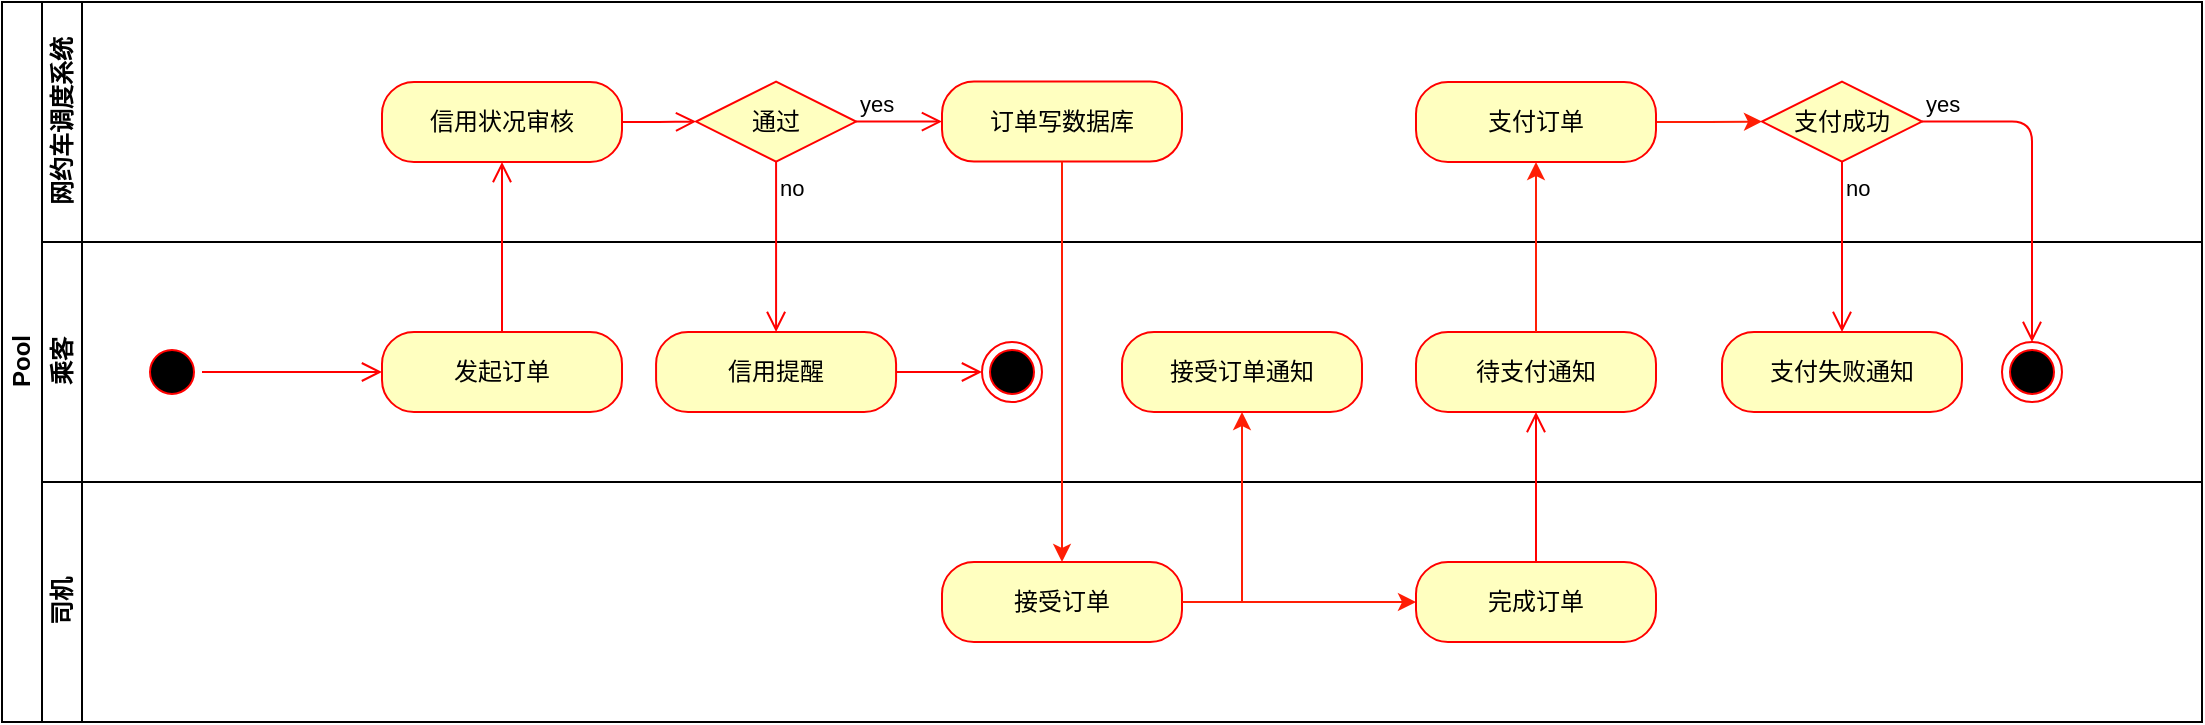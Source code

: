 <mxfile version="14.7.7" type="github">
  <diagram id="prtHgNgQTEPvFCAcTncT" name="Page-1">
    <mxGraphModel dx="990" dy="547" grid="1" gridSize="10" guides="1" tooltips="1" connect="1" arrows="1" fold="1" page="1" pageScale="1" pageWidth="827" pageHeight="1169" math="0" shadow="0">
      <root>
        <mxCell id="0" />
        <mxCell id="1" parent="0" />
        <mxCell id="dNxyNK7c78bLwvsdeMH5-19" value="Pool" style="swimlane;html=1;childLayout=stackLayout;resizeParent=1;resizeParentMax=0;horizontal=0;startSize=20;horizontalStack=0;" parent="1" vertex="1">
          <mxGeometry x="120" y="120" width="1100" height="360" as="geometry" />
        </mxCell>
        <mxCell id="dNxyNK7c78bLwvsdeMH5-20" value="网约车调度系统" style="swimlane;html=1;startSize=20;horizontal=0;" parent="dNxyNK7c78bLwvsdeMH5-19" vertex="1">
          <mxGeometry x="20" width="1080" height="120" as="geometry" />
        </mxCell>
        <mxCell id="yEqtPaHpIFNgF-2oCyAr-17" value="信用状况审核" style="rounded=1;whiteSpace=wrap;html=1;arcSize=40;fontColor=#000000;fillColor=#ffffc0;strokeColor=#ff0000;" vertex="1" parent="dNxyNK7c78bLwvsdeMH5-20">
          <mxGeometry x="170" y="40" width="120" height="40" as="geometry" />
        </mxCell>
        <mxCell id="yEqtPaHpIFNgF-2oCyAr-18" value="" style="edgeStyle=orthogonalEdgeStyle;html=1;verticalAlign=bottom;endArrow=open;endSize=8;strokeColor=#ff0000;entryX=0;entryY=0.5;entryDx=0;entryDy=0;" edge="1" source="yEqtPaHpIFNgF-2oCyAr-17" parent="dNxyNK7c78bLwvsdeMH5-20" target="yEqtPaHpIFNgF-2oCyAr-24">
          <mxGeometry relative="1" as="geometry">
            <mxPoint x="320" y="60" as="targetPoint" />
          </mxGeometry>
        </mxCell>
        <mxCell id="yEqtPaHpIFNgF-2oCyAr-24" value="通过" style="rhombus;whiteSpace=wrap;html=1;fillColor=#ffffc0;strokeColor=#ff0000;" vertex="1" parent="dNxyNK7c78bLwvsdeMH5-20">
          <mxGeometry x="327.04" y="39.8" width="80" height="40" as="geometry" />
        </mxCell>
        <mxCell id="yEqtPaHpIFNgF-2oCyAr-25" value="yes" style="edgeStyle=orthogonalEdgeStyle;html=1;align=left;verticalAlign=bottom;endArrow=open;endSize=8;strokeColor=#ff0000;entryX=0;entryY=0.5;entryDx=0;entryDy=0;" edge="1" source="yEqtPaHpIFNgF-2oCyAr-24" parent="dNxyNK7c78bLwvsdeMH5-20" target="yEqtPaHpIFNgF-2oCyAr-29">
          <mxGeometry x="-1" relative="1" as="geometry">
            <mxPoint x="460" y="60" as="targetPoint" />
          </mxGeometry>
        </mxCell>
        <mxCell id="yEqtPaHpIFNgF-2oCyAr-29" value="订单写数据库" style="rounded=1;whiteSpace=wrap;html=1;arcSize=40;fontColor=#000000;fillColor=#ffffc0;strokeColor=#ff0000;" vertex="1" parent="dNxyNK7c78bLwvsdeMH5-20">
          <mxGeometry x="450" y="39.8" width="120" height="40" as="geometry" />
        </mxCell>
        <mxCell id="yEqtPaHpIFNgF-2oCyAr-49" style="edgeStyle=orthogonalEdgeStyle;rounded=0;orthogonalLoop=1;jettySize=auto;html=1;entryX=0;entryY=0.5;entryDx=0;entryDy=0;strokeColor=#FF1E05;" edge="1" parent="dNxyNK7c78bLwvsdeMH5-20" source="yEqtPaHpIFNgF-2oCyAr-44" target="yEqtPaHpIFNgF-2oCyAr-46">
          <mxGeometry relative="1" as="geometry" />
        </mxCell>
        <mxCell id="yEqtPaHpIFNgF-2oCyAr-44" value="支付订单" style="rounded=1;whiteSpace=wrap;html=1;arcSize=40;fontColor=#000000;fillColor=#ffffc0;strokeColor=#ff0000;" vertex="1" parent="dNxyNK7c78bLwvsdeMH5-20">
          <mxGeometry x="687" y="40" width="120" height="40" as="geometry" />
        </mxCell>
        <mxCell id="yEqtPaHpIFNgF-2oCyAr-46" value="支付成功" style="rhombus;whiteSpace=wrap;html=1;fillColor=#ffffc0;strokeColor=#ff0000;" vertex="1" parent="dNxyNK7c78bLwvsdeMH5-20">
          <mxGeometry x="860" y="39.8" width="80" height="40" as="geometry" />
        </mxCell>
        <mxCell id="dNxyNK7c78bLwvsdeMH5-21" value="乘客" style="swimlane;html=1;startSize=20;horizontal=0;" parent="dNxyNK7c78bLwvsdeMH5-19" vertex="1">
          <mxGeometry x="20" y="120" width="1080" height="120" as="geometry" />
        </mxCell>
        <mxCell id="yEqtPaHpIFNgF-2oCyAr-13" value="" style="ellipse;html=1;shape=startState;fillColor=#000000;strokeColor=#ff0000;" vertex="1" parent="dNxyNK7c78bLwvsdeMH5-21">
          <mxGeometry x="50" y="50" width="30" height="30" as="geometry" />
        </mxCell>
        <mxCell id="yEqtPaHpIFNgF-2oCyAr-14" value="" style="edgeStyle=orthogonalEdgeStyle;html=1;verticalAlign=bottom;endArrow=open;endSize=8;strokeColor=#ff0000;entryX=0;entryY=0.5;entryDx=0;entryDy=0;" edge="1" source="yEqtPaHpIFNgF-2oCyAr-13" parent="dNxyNK7c78bLwvsdeMH5-21" target="yEqtPaHpIFNgF-2oCyAr-15">
          <mxGeometry relative="1" as="geometry">
            <mxPoint x="150" y="65" as="targetPoint" />
          </mxGeometry>
        </mxCell>
        <mxCell id="yEqtPaHpIFNgF-2oCyAr-15" value="发起订单" style="rounded=1;whiteSpace=wrap;html=1;arcSize=40;fontColor=#000000;fillColor=#ffffc0;strokeColor=#ff0000;" vertex="1" parent="dNxyNK7c78bLwvsdeMH5-21">
          <mxGeometry x="170" y="45" width="120" height="40" as="geometry" />
        </mxCell>
        <mxCell id="yEqtPaHpIFNgF-2oCyAr-33" value="信用提醒" style="rounded=1;whiteSpace=wrap;html=1;arcSize=40;fontColor=#000000;fillColor=#ffffc0;strokeColor=#ff0000;" vertex="1" parent="dNxyNK7c78bLwvsdeMH5-21">
          <mxGeometry x="307.04" y="45" width="120" height="40" as="geometry" />
        </mxCell>
        <mxCell id="yEqtPaHpIFNgF-2oCyAr-34" value="" style="edgeStyle=orthogonalEdgeStyle;html=1;verticalAlign=bottom;endArrow=open;endSize=8;strokeColor=#ff0000;entryX=0;entryY=0.5;entryDx=0;entryDy=0;" edge="1" source="yEqtPaHpIFNgF-2oCyAr-33" parent="dNxyNK7c78bLwvsdeMH5-21" target="yEqtPaHpIFNgF-2oCyAr-35">
          <mxGeometry relative="1" as="geometry">
            <mxPoint x="470" y="65" as="targetPoint" />
          </mxGeometry>
        </mxCell>
        <mxCell id="yEqtPaHpIFNgF-2oCyAr-35" value="" style="ellipse;html=1;shape=endState;fillColor=#000000;strokeColor=#ff0000;" vertex="1" parent="dNxyNK7c78bLwvsdeMH5-21">
          <mxGeometry x="470" y="50" width="30" height="30" as="geometry" />
        </mxCell>
        <mxCell id="yEqtPaHpIFNgF-2oCyAr-40" value="接受订单通知" style="rounded=1;whiteSpace=wrap;html=1;arcSize=40;fontColor=#000000;fillColor=#ffffc0;strokeColor=#ff0000;" vertex="1" parent="dNxyNK7c78bLwvsdeMH5-21">
          <mxGeometry x="540" y="45" width="120" height="40" as="geometry" />
        </mxCell>
        <mxCell id="yEqtPaHpIFNgF-2oCyAr-42" value="待支付通知" style="rounded=1;whiteSpace=wrap;html=1;arcSize=40;fontColor=#000000;fillColor=#ffffc0;strokeColor=#ff0000;" vertex="1" parent="dNxyNK7c78bLwvsdeMH5-21">
          <mxGeometry x="687" y="45" width="120" height="40" as="geometry" />
        </mxCell>
        <mxCell id="yEqtPaHpIFNgF-2oCyAr-50" value="" style="ellipse;html=1;shape=endState;fillColor=#000000;strokeColor=#ff0000;" vertex="1" parent="dNxyNK7c78bLwvsdeMH5-21">
          <mxGeometry x="980" y="50" width="30" height="30" as="geometry" />
        </mxCell>
        <mxCell id="yEqtPaHpIFNgF-2oCyAr-51" value="支付失败通知" style="rounded=1;whiteSpace=wrap;html=1;arcSize=40;fontColor=#000000;fillColor=#ffffc0;strokeColor=#ff0000;" vertex="1" parent="dNxyNK7c78bLwvsdeMH5-21">
          <mxGeometry x="840" y="45" width="120" height="40" as="geometry" />
        </mxCell>
        <mxCell id="yEqtPaHpIFNgF-2oCyAr-3" value="司机" style="swimlane;html=1;startSize=20;horizontal=0;" vertex="1" parent="dNxyNK7c78bLwvsdeMH5-19">
          <mxGeometry x="20" y="240" width="1080" height="120" as="geometry" />
        </mxCell>
        <mxCell id="yEqtPaHpIFNgF-2oCyAr-38" style="edgeStyle=orthogonalEdgeStyle;rounded=0;orthogonalLoop=1;jettySize=auto;html=1;exitX=1;exitY=0.5;exitDx=0;exitDy=0;entryX=0;entryY=0.5;entryDx=0;entryDy=0;strokeColor=#FF1E05;" edge="1" parent="yEqtPaHpIFNgF-2oCyAr-3" source="yEqtPaHpIFNgF-2oCyAr-31" target="yEqtPaHpIFNgF-2oCyAr-36">
          <mxGeometry relative="1" as="geometry" />
        </mxCell>
        <mxCell id="yEqtPaHpIFNgF-2oCyAr-31" value="接受订单" style="rounded=1;whiteSpace=wrap;html=1;arcSize=40;fontColor=#000000;fillColor=#ffffc0;strokeColor=#ff0000;" vertex="1" parent="yEqtPaHpIFNgF-2oCyAr-3">
          <mxGeometry x="450" y="40" width="120" height="40" as="geometry" />
        </mxCell>
        <mxCell id="yEqtPaHpIFNgF-2oCyAr-36" value="完成订单" style="rounded=1;whiteSpace=wrap;html=1;arcSize=40;fontColor=#000000;fillColor=#ffffc0;strokeColor=#ff0000;" vertex="1" parent="yEqtPaHpIFNgF-2oCyAr-3">
          <mxGeometry x="687" y="40" width="120" height="40" as="geometry" />
        </mxCell>
        <mxCell id="yEqtPaHpIFNgF-2oCyAr-16" value="" style="edgeStyle=orthogonalEdgeStyle;html=1;verticalAlign=bottom;endArrow=open;endSize=8;strokeColor=#ff0000;entryX=0.5;entryY=1;entryDx=0;entryDy=0;" edge="1" source="yEqtPaHpIFNgF-2oCyAr-15" parent="dNxyNK7c78bLwvsdeMH5-19" target="yEqtPaHpIFNgF-2oCyAr-17">
          <mxGeometry relative="1" as="geometry">
            <mxPoint x="250" y="90" as="targetPoint" />
          </mxGeometry>
        </mxCell>
        <mxCell id="yEqtPaHpIFNgF-2oCyAr-32" value="" style="edgeStyle=orthogonalEdgeStyle;rounded=0;orthogonalLoop=1;jettySize=auto;html=1;strokeColor=#FF1E05;" edge="1" parent="dNxyNK7c78bLwvsdeMH5-19" source="yEqtPaHpIFNgF-2oCyAr-29" target="yEqtPaHpIFNgF-2oCyAr-31">
          <mxGeometry relative="1" as="geometry" />
        </mxCell>
        <mxCell id="yEqtPaHpIFNgF-2oCyAr-26" value="no" style="edgeStyle=orthogonalEdgeStyle;html=1;align=left;verticalAlign=top;endArrow=open;endSize=8;strokeColor=#ff0000;entryX=0.5;entryY=0;entryDx=0;entryDy=0;" edge="1" source="yEqtPaHpIFNgF-2oCyAr-24" parent="dNxyNK7c78bLwvsdeMH5-19" target="yEqtPaHpIFNgF-2oCyAr-33">
          <mxGeometry x="-1" relative="1" as="geometry">
            <mxPoint x="387" y="160" as="targetPoint" />
          </mxGeometry>
        </mxCell>
        <mxCell id="yEqtPaHpIFNgF-2oCyAr-39" style="edgeStyle=orthogonalEdgeStyle;rounded=0;orthogonalLoop=1;jettySize=auto;html=1;strokeColor=#FF1E05;entryX=0.5;entryY=1;entryDx=0;entryDy=0;" edge="1" parent="dNxyNK7c78bLwvsdeMH5-19" source="yEqtPaHpIFNgF-2oCyAr-31" target="yEqtPaHpIFNgF-2oCyAr-40">
          <mxGeometry relative="1" as="geometry">
            <mxPoint x="610" y="230" as="targetPoint" />
            <Array as="points">
              <mxPoint x="620" y="300" />
            </Array>
          </mxGeometry>
        </mxCell>
        <mxCell id="yEqtPaHpIFNgF-2oCyAr-37" value="" style="edgeStyle=orthogonalEdgeStyle;html=1;verticalAlign=bottom;endArrow=open;endSize=8;strokeColor=#ff0000;entryX=0.5;entryY=1;entryDx=0;entryDy=0;" edge="1" source="yEqtPaHpIFNgF-2oCyAr-36" parent="dNxyNK7c78bLwvsdeMH5-19" target="yEqtPaHpIFNgF-2oCyAr-42">
          <mxGeometry relative="1" as="geometry">
            <mxPoint x="720" y="200" as="targetPoint" />
          </mxGeometry>
        </mxCell>
        <mxCell id="yEqtPaHpIFNgF-2oCyAr-45" value="" style="edgeStyle=orthogonalEdgeStyle;rounded=0;orthogonalLoop=1;jettySize=auto;html=1;strokeColor=#FF1E05;" edge="1" parent="dNxyNK7c78bLwvsdeMH5-19" source="yEqtPaHpIFNgF-2oCyAr-42" target="yEqtPaHpIFNgF-2oCyAr-44">
          <mxGeometry relative="1" as="geometry" />
        </mxCell>
        <mxCell id="yEqtPaHpIFNgF-2oCyAr-47" value="yes" style="edgeStyle=orthogonalEdgeStyle;html=1;align=left;verticalAlign=bottom;endArrow=open;endSize=8;strokeColor=#ff0000;entryX=0.5;entryY=0;entryDx=0;entryDy=0;" edge="1" source="yEqtPaHpIFNgF-2oCyAr-46" parent="dNxyNK7c78bLwvsdeMH5-19" target="yEqtPaHpIFNgF-2oCyAr-50">
          <mxGeometry x="-1" relative="1" as="geometry">
            <mxPoint x="1020" y="180" as="targetPoint" />
          </mxGeometry>
        </mxCell>
        <mxCell id="yEqtPaHpIFNgF-2oCyAr-48" value="no" style="edgeStyle=orthogonalEdgeStyle;html=1;align=left;verticalAlign=top;endArrow=open;endSize=8;strokeColor=#ff0000;entryX=0.5;entryY=0;entryDx=0;entryDy=0;" edge="1" source="yEqtPaHpIFNgF-2oCyAr-46" parent="dNxyNK7c78bLwvsdeMH5-19" target="yEqtPaHpIFNgF-2oCyAr-51">
          <mxGeometry x="-1" relative="1" as="geometry">
            <mxPoint x="910" y="160" as="targetPoint" />
          </mxGeometry>
        </mxCell>
      </root>
    </mxGraphModel>
  </diagram>
</mxfile>
